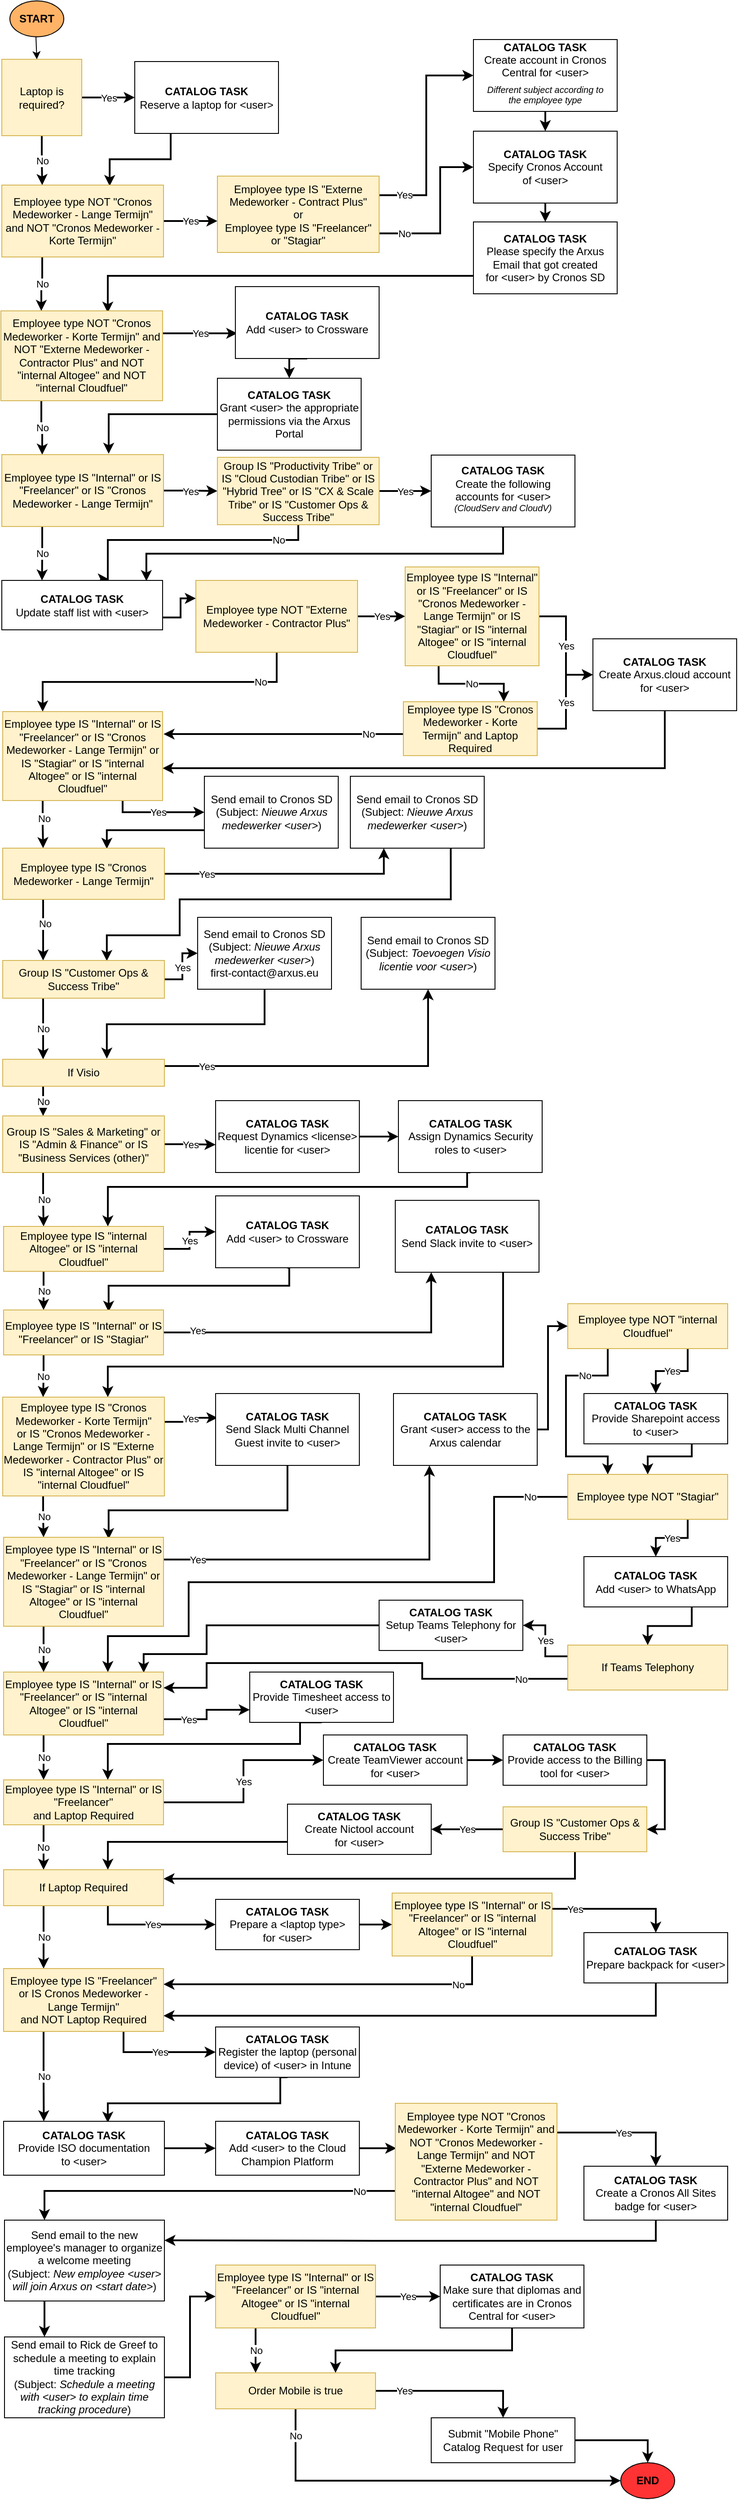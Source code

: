 <mxfile version="16.6.5" type="github">
  <diagram id="fsAFGS4oz3nlPsBt68Uk" name="Page-1">
    <mxGraphModel dx="1422" dy="754" grid="1" gridSize="10" guides="1" tooltips="1" connect="1" arrows="1" fold="1" page="1" pageScale="1" pageWidth="827" pageHeight="1169" math="0" shadow="0">
      <root>
        <mxCell id="0" />
        <mxCell id="1" parent="0" />
        <mxCell id="GRFbI8-_6WbSpLQHYe25-1" value="START" style="ellipse;whiteSpace=wrap;html=1;fontStyle=1;fillColor=#FFB366;" parent="1" vertex="1">
          <mxGeometry x="11" y="10" width="60" height="40" as="geometry" />
        </mxCell>
        <mxCell id="GRFbI8-_6WbSpLQHYe25-2" value="" style="endArrow=classic;html=1;rounded=0;" parent="1" edge="1">
          <mxGeometry width="50" height="50" relative="1" as="geometry">
            <mxPoint x="40" y="50" as="sourcePoint" />
            <mxPoint x="41" y="75" as="targetPoint" />
          </mxGeometry>
        </mxCell>
        <mxCell id="GRFbI8-_6WbSpLQHYe25-121" style="edgeStyle=orthogonalEdgeStyle;rounded=0;orthogonalLoop=1;jettySize=auto;html=1;exitX=0.25;exitY=1;exitDx=0;exitDy=0;entryX=0.667;entryY=0.013;entryDx=0;entryDy=0;entryPerimeter=0;strokeWidth=2;" parent="1" source="GRFbI8-_6WbSpLQHYe25-16" target="GRFbI8-_6WbSpLQHYe25-26" edge="1">
          <mxGeometry relative="1" as="geometry" />
        </mxCell>
        <mxCell id="GRFbI8-_6WbSpLQHYe25-16" value="&lt;b&gt;CATALOG TASK&lt;br&gt;&lt;/b&gt;&lt;span&gt;Reserve a laptop for &amp;lt;user&amp;gt;&lt;/span&gt;" style="rounded=0;whiteSpace=wrap;html=1;" parent="1" vertex="1">
          <mxGeometry x="150" y="77.5" width="160" height="80" as="geometry" />
        </mxCell>
        <mxCell id="GRFbI8-_6WbSpLQHYe25-118" value="No" style="edgeStyle=orthogonalEdgeStyle;rounded=0;orthogonalLoop=1;jettySize=auto;html=1;exitX=0.5;exitY=1;exitDx=0;exitDy=0;entryX=0.25;entryY=0;entryDx=0;entryDy=0;strokeWidth=2;" parent="1" source="GRFbI8-_6WbSpLQHYe25-25" target="GRFbI8-_6WbSpLQHYe25-26" edge="1">
          <mxGeometry relative="1" as="geometry" />
        </mxCell>
        <mxCell id="GRFbI8-_6WbSpLQHYe25-119" value="Yes" style="edgeStyle=orthogonalEdgeStyle;rounded=0;orthogonalLoop=1;jettySize=auto;html=1;exitX=1;exitY=0.5;exitDx=0;exitDy=0;strokeWidth=2;" parent="1" source="GRFbI8-_6WbSpLQHYe25-25" target="GRFbI8-_6WbSpLQHYe25-16" edge="1">
          <mxGeometry relative="1" as="geometry" />
        </mxCell>
        <mxCell id="GRFbI8-_6WbSpLQHYe25-25" value="&lt;span&gt;Laptop is required?&lt;/span&gt;" style="rounded=0;whiteSpace=wrap;html=1;fillColor=#fff2cc;strokeColor=#d6b656;" parent="1" vertex="1">
          <mxGeometry x="2" y="75" width="89" height="85" as="geometry" />
        </mxCell>
        <mxCell id="GRFbI8-_6WbSpLQHYe25-113" value="Yes" style="edgeStyle=orthogonalEdgeStyle;rounded=0;orthogonalLoop=1;jettySize=auto;html=1;exitX=1;exitY=0.5;exitDx=0;exitDy=0;entryX=0;entryY=0;entryDx=0;entryDy=0;strokeWidth=2;" parent="1" source="GRFbI8-_6WbSpLQHYe25-26" edge="1">
          <mxGeometry relative="1" as="geometry">
            <Array as="points">
              <mxPoint x="230" y="255" />
              <mxPoint x="230" y="255" />
            </Array>
            <mxPoint x="242" y="255" as="targetPoint" />
          </mxGeometry>
        </mxCell>
        <mxCell id="GRFbI8-_6WbSpLQHYe25-115" value="No" style="edgeStyle=orthogonalEdgeStyle;rounded=0;orthogonalLoop=1;jettySize=auto;html=1;exitX=0.25;exitY=1;exitDx=0;exitDy=0;entryX=0.25;entryY=0;entryDx=0;entryDy=0;strokeWidth=2;" parent="1" source="GRFbI8-_6WbSpLQHYe25-26" target="GRFbI8-_6WbSpLQHYe25-49" edge="1">
          <mxGeometry relative="1" as="geometry" />
        </mxCell>
        <mxCell id="GRFbI8-_6WbSpLQHYe25-26" value="&lt;span&gt;Employee type NOT &quot;Cronos Medeworker - Lange Termijn&quot; and NOT &quot;Cronos Medeworker - Korte Termijn&quot;&lt;/span&gt;" style="rounded=0;whiteSpace=wrap;html=1;fillColor=#fff2cc;strokeColor=#d6b656;" parent="1" vertex="1">
          <mxGeometry x="2" y="215" width="180" height="80" as="geometry" />
        </mxCell>
        <mxCell id="t3DnAIWewciy8LTK_AGN-57" value="Yes" style="edgeStyle=orthogonalEdgeStyle;rounded=0;orthogonalLoop=1;jettySize=auto;html=1;exitX=1;exitY=0.25;exitDx=0;exitDy=0;entryX=0;entryY=0.5;entryDx=0;entryDy=0;strokeWidth=2;" parent="1" source="GRFbI8-_6WbSpLQHYe25-28" target="GRFbI8-_6WbSpLQHYe25-32" edge="1">
          <mxGeometry x="-0.765" relative="1" as="geometry">
            <mxPoint as="offset" />
          </mxGeometry>
        </mxCell>
        <mxCell id="t3DnAIWewciy8LTK_AGN-58" value="No" style="edgeStyle=orthogonalEdgeStyle;rounded=0;orthogonalLoop=1;jettySize=auto;html=1;exitX=1;exitY=0.75;exitDx=0;exitDy=0;entryX=0;entryY=0.5;entryDx=0;entryDy=0;strokeWidth=2;" parent="1" source="GRFbI8-_6WbSpLQHYe25-28" target="GRFbI8-_6WbSpLQHYe25-41" edge="1">
          <mxGeometry x="-0.687" relative="1" as="geometry">
            <Array as="points">
              <mxPoint x="490" y="269" />
              <mxPoint x="490" y="195" />
            </Array>
            <mxPoint as="offset" />
          </mxGeometry>
        </mxCell>
        <mxCell id="GRFbI8-_6WbSpLQHYe25-28" value="&lt;span&gt;Employee type IS &quot;Externe Medeworker - Contract Plus&quot;&lt;br&gt;or&lt;br&gt;&lt;/span&gt;Employee type IS &quot;Freelancer&quot;&lt;br&gt;or &quot;Stagiar&quot;&lt;span&gt;&lt;br&gt;&lt;/span&gt;" style="rounded=0;whiteSpace=wrap;html=1;fillColor=#fff2cc;strokeColor=#d6b656;" parent="1" vertex="1">
          <mxGeometry x="242" y="205" width="180" height="85" as="geometry" />
        </mxCell>
        <mxCell id="GRFbI8-_6WbSpLQHYe25-105" style="edgeStyle=orthogonalEdgeStyle;rounded=0;orthogonalLoop=1;jettySize=auto;html=1;exitX=0.5;exitY=1;exitDx=0;exitDy=0;entryX=0.5;entryY=0;entryDx=0;entryDy=0;strokeWidth=2;" parent="1" source="GRFbI8-_6WbSpLQHYe25-32" target="GRFbI8-_6WbSpLQHYe25-41" edge="1">
          <mxGeometry relative="1" as="geometry" />
        </mxCell>
        <mxCell id="GRFbI8-_6WbSpLQHYe25-32" value="&lt;b&gt;CATALOG TASK&lt;br&gt;&lt;/b&gt;Create account in Cronos Central for&amp;nbsp;&amp;lt;user&amp;gt;&lt;br&gt;&lt;div&gt;&lt;i&gt;&lt;sub&gt;Different subject&amp;nbsp;&lt;/sub&gt;&lt;/i&gt;&lt;i&gt;&lt;sub&gt;according to&lt;/sub&gt;&lt;sup&gt; the&amp;nbsp;&lt;/sup&gt;&lt;/i&gt;&lt;i&gt;&lt;sup&gt;employee type&lt;/sup&gt;&lt;/i&gt;&lt;/div&gt;" style="rounded=0;whiteSpace=wrap;html=1;" parent="1" vertex="1">
          <mxGeometry x="527" y="53" width="160" height="80" as="geometry" />
        </mxCell>
        <mxCell id="GRFbI8-_6WbSpLQHYe25-104" style="edgeStyle=orthogonalEdgeStyle;rounded=0;orthogonalLoop=1;jettySize=auto;html=1;exitX=0.5;exitY=1;exitDx=0;exitDy=0;entryX=0.5;entryY=0;entryDx=0;entryDy=0;strokeWidth=2;" parent="1" source="GRFbI8-_6WbSpLQHYe25-41" target="GRFbI8-_6WbSpLQHYe25-48" edge="1">
          <mxGeometry relative="1" as="geometry" />
        </mxCell>
        <mxCell id="GRFbI8-_6WbSpLQHYe25-41" value="&lt;b&gt;CATALOG TASK&lt;br&gt;&lt;/b&gt;&lt;span&gt;Specify Cronos Account of&lt;/span&gt;&amp;nbsp;&amp;lt;user&amp;gt;" style="rounded=0;whiteSpace=wrap;html=1;" parent="1" vertex="1">
          <mxGeometry x="527" y="155" width="160" height="80" as="geometry" />
        </mxCell>
        <mxCell id="GRFbI8-_6WbSpLQHYe25-114" style="edgeStyle=orthogonalEdgeStyle;rounded=0;orthogonalLoop=1;jettySize=auto;html=1;exitX=0;exitY=0.75;exitDx=0;exitDy=0;strokeWidth=2;entryX=0.661;entryY=0.02;entryDx=0;entryDy=0;entryPerimeter=0;" parent="1" source="GRFbI8-_6WbSpLQHYe25-48" target="GRFbI8-_6WbSpLQHYe25-49" edge="1">
          <mxGeometry relative="1" as="geometry">
            <mxPoint x="120" y="350" as="targetPoint" />
          </mxGeometry>
        </mxCell>
        <mxCell id="GRFbI8-_6WbSpLQHYe25-48" value="&lt;b&gt;CATALOG TASK&lt;br&gt;&lt;/b&gt;&lt;span&gt;Please specify the Arxus Email that got created for&lt;/span&gt;&amp;nbsp;&amp;lt;user&amp;gt; by Cronos SD" style="rounded=0;whiteSpace=wrap;html=1;" parent="1" vertex="1">
          <mxGeometry x="527" y="256" width="160" height="80" as="geometry" />
        </mxCell>
        <mxCell id="GRFbI8-_6WbSpLQHYe25-98" value="No" style="edgeStyle=orthogonalEdgeStyle;rounded=0;orthogonalLoop=1;jettySize=auto;html=1;exitX=0.25;exitY=1;exitDx=0;exitDy=0;entryX=0.25;entryY=0;entryDx=0;entryDy=0;strokeWidth=2;" parent="1" source="GRFbI8-_6WbSpLQHYe25-49" target="GRFbI8-_6WbSpLQHYe25-66" edge="1">
          <mxGeometry relative="1" as="geometry" />
        </mxCell>
        <mxCell id="GRFbI8-_6WbSpLQHYe25-102" value="Yes" style="edgeStyle=orthogonalEdgeStyle;rounded=0;orthogonalLoop=1;jettySize=auto;html=1;exitX=1;exitY=0.25;exitDx=0;exitDy=0;entryX=0.013;entryY=0.65;entryDx=0;entryDy=0;entryPerimeter=0;strokeWidth=2;" parent="1" source="GRFbI8-_6WbSpLQHYe25-49" target="GRFbI8-_6WbSpLQHYe25-53" edge="1">
          <mxGeometry relative="1" as="geometry" />
        </mxCell>
        <mxCell id="GRFbI8-_6WbSpLQHYe25-49" value="&lt;span&gt;Employee type NOT &quot;Cronos Medeworker - Korte Termijn&quot; and NOT &quot;Externe Medeworker - Contractor Plus&quot;&amp;nbsp;&lt;/span&gt;and NOT &quot;internal Altogee&quot; and NOT &quot;internal Cloudfuel&quot;" style="rounded=0;whiteSpace=wrap;html=1;fillColor=#fff2cc;strokeColor=#d6b656;" parent="1" vertex="1">
          <mxGeometry x="1" y="355" width="180" height="100" as="geometry" />
        </mxCell>
        <mxCell id="GRFbI8-_6WbSpLQHYe25-101" style="edgeStyle=orthogonalEdgeStyle;rounded=0;orthogonalLoop=1;jettySize=auto;html=1;exitX=0.5;exitY=1;exitDx=0;exitDy=0;entryX=0.5;entryY=0;entryDx=0;entryDy=0;strokeWidth=2;" parent="1" source="GRFbI8-_6WbSpLQHYe25-53" target="GRFbI8-_6WbSpLQHYe25-54" edge="1">
          <mxGeometry relative="1" as="geometry" />
        </mxCell>
        <mxCell id="GRFbI8-_6WbSpLQHYe25-53" value="&lt;b&gt;CATALOG TASK&lt;br&gt;&lt;/b&gt;&lt;span&gt;Add&lt;/span&gt;&amp;nbsp;&amp;lt;user&amp;gt; to Crossware" style="rounded=0;whiteSpace=wrap;html=1;" parent="1" vertex="1">
          <mxGeometry x="262" y="328" width="160" height="80" as="geometry" />
        </mxCell>
        <mxCell id="GRFbI8-_6WbSpLQHYe25-68" style="edgeStyle=orthogonalEdgeStyle;rounded=0;orthogonalLoop=1;jettySize=auto;html=1;exitX=0;exitY=0.5;exitDx=0;exitDy=0;entryX=0.661;entryY=-0.012;entryDx=0;entryDy=0;entryPerimeter=0;strokeWidth=2;" parent="1" source="GRFbI8-_6WbSpLQHYe25-54" target="GRFbI8-_6WbSpLQHYe25-66" edge="1">
          <mxGeometry relative="1" as="geometry" />
        </mxCell>
        <mxCell id="GRFbI8-_6WbSpLQHYe25-54" value="&lt;b&gt;CATALOG TASK&lt;br&gt;&lt;/b&gt;&lt;span&gt;Grant&lt;/span&gt;&amp;nbsp;&amp;lt;user&amp;gt;&amp;nbsp;&lt;span&gt;the appropriate permissions via the Arxus Portal&lt;/span&gt;" style="rounded=0;whiteSpace=wrap;html=1;" parent="1" vertex="1">
          <mxGeometry x="242" y="430" width="160" height="80" as="geometry" />
        </mxCell>
        <mxCell id="GRFbI8-_6WbSpLQHYe25-97" value="No" style="edgeStyle=orthogonalEdgeStyle;rounded=0;orthogonalLoop=1;jettySize=auto;html=1;exitX=0.25;exitY=1;exitDx=0;exitDy=0;entryX=0.25;entryY=0;entryDx=0;entryDy=0;strokeWidth=2;" parent="1" source="GRFbI8-_6WbSpLQHYe25-66" target="GRFbI8-_6WbSpLQHYe25-80" edge="1">
          <mxGeometry relative="1" as="geometry" />
        </mxCell>
        <mxCell id="GRFbI8-_6WbSpLQHYe25-99" value="Yes" style="edgeStyle=orthogonalEdgeStyle;rounded=0;orthogonalLoop=1;jettySize=auto;html=1;exitX=1;exitY=0.5;exitDx=0;exitDy=0;strokeWidth=2;" parent="1" source="GRFbI8-_6WbSpLQHYe25-66" target="GRFbI8-_6WbSpLQHYe25-70" edge="1">
          <mxGeometry relative="1" as="geometry" />
        </mxCell>
        <mxCell id="GRFbI8-_6WbSpLQHYe25-66" value="&lt;span&gt;Employee type IS &quot;Internal&quot; or IS &quot;Freelancer&quot; or IS &quot;&lt;/span&gt;Cronos Medeworker - Lange Termijn&lt;span&gt;&quot;&lt;/span&gt;" style="rounded=0;whiteSpace=wrap;html=1;fillColor=#fff2cc;strokeColor=#d6b656;" parent="1" vertex="1">
          <mxGeometry x="2" y="515" width="180" height="80" as="geometry" />
        </mxCell>
        <mxCell id="GRFbI8-_6WbSpLQHYe25-95" value="No" style="edgeStyle=orthogonalEdgeStyle;rounded=0;orthogonalLoop=1;jettySize=auto;html=1;exitX=0.5;exitY=1;exitDx=0;exitDy=0;entryX=0.665;entryY=-0.025;entryDx=0;entryDy=0;entryPerimeter=0;strokeWidth=2;" parent="1" source="GRFbI8-_6WbSpLQHYe25-70" target="GRFbI8-_6WbSpLQHYe25-80" edge="1">
          <mxGeometry x="-0.714" relative="1" as="geometry">
            <Array as="points">
              <mxPoint x="332" y="610" />
              <mxPoint x="120" y="610" />
            </Array>
            <mxPoint as="offset" />
          </mxGeometry>
        </mxCell>
        <mxCell id="GRFbI8-_6WbSpLQHYe25-100" value="Yes" style="edgeStyle=orthogonalEdgeStyle;rounded=0;orthogonalLoop=1;jettySize=auto;html=1;exitX=1;exitY=0.5;exitDx=0;exitDy=0;entryX=0;entryY=0.5;entryDx=0;entryDy=0;strokeWidth=2;" parent="1" source="GRFbI8-_6WbSpLQHYe25-70" target="GRFbI8-_6WbSpLQHYe25-76" edge="1">
          <mxGeometry relative="1" as="geometry" />
        </mxCell>
        <mxCell id="GRFbI8-_6WbSpLQHYe25-70" value="&lt;span&gt;Group IS &quot;Productivity Tribe&quot; or IS &quot;Cloud Custodian Tribe&quot; or IS &quot;Hybrid Tree&quot; or IS &quot;CX &amp;amp; Scale Tribe&quot; or IS &quot;Customer Ops &amp;amp; Success Tribe&quot;&lt;/span&gt;" style="rounded=0;whiteSpace=wrap;html=1;fillColor=#fff2cc;strokeColor=#d6b656;" parent="1" vertex="1">
          <mxGeometry x="242" y="518" width="180" height="75" as="geometry" />
        </mxCell>
        <mxCell id="GRFbI8-_6WbSpLQHYe25-96" style="edgeStyle=orthogonalEdgeStyle;rounded=0;orthogonalLoop=1;jettySize=auto;html=1;exitX=0.5;exitY=1;exitDx=0;exitDy=0;entryX=0.899;entryY=0.013;entryDx=0;entryDy=0;entryPerimeter=0;strokeWidth=2;" parent="1" source="GRFbI8-_6WbSpLQHYe25-76" target="GRFbI8-_6WbSpLQHYe25-80" edge="1">
          <mxGeometry relative="1" as="geometry" />
        </mxCell>
        <mxCell id="GRFbI8-_6WbSpLQHYe25-76" value="&lt;b&gt;CATALOG TASK&lt;br&gt;&lt;/b&gt;&lt;span&gt;Create the following&lt;br&gt;accounts for&amp;nbsp;&lt;/span&gt;&amp;lt;user&amp;gt;&lt;br&gt;&lt;i&gt;&lt;sup&gt;(&lt;span&gt;CloudServ and CloudV&lt;/span&gt;)&lt;/sup&gt;&lt;/i&gt;" style="rounded=0;whiteSpace=wrap;html=1;" parent="1" vertex="1">
          <mxGeometry x="480" y="515.5" width="160" height="80" as="geometry" />
        </mxCell>
        <mxCell id="t3DnAIWewciy8LTK_AGN-23" style="edgeStyle=orthogonalEdgeStyle;rounded=0;orthogonalLoop=1;jettySize=auto;html=1;exitX=1;exitY=0.75;exitDx=0;exitDy=0;entryX=0;entryY=0.25;entryDx=0;entryDy=0;strokeWidth=2;" parent="1" source="GRFbI8-_6WbSpLQHYe25-80" target="GRFbI8-_6WbSpLQHYe25-81" edge="1">
          <mxGeometry relative="1" as="geometry" />
        </mxCell>
        <mxCell id="GRFbI8-_6WbSpLQHYe25-80" value="&lt;b&gt;CATALOG TASK&lt;br&gt;&lt;/b&gt;Update staff list with &amp;lt;user&amp;gt;" style="rounded=0;whiteSpace=wrap;html=1;" parent="1" vertex="1">
          <mxGeometry x="2" y="655" width="179" height="55" as="geometry" />
        </mxCell>
        <mxCell id="GRFbI8-_6WbSpLQHYe25-94" value="Yes" style="edgeStyle=orthogonalEdgeStyle;rounded=0;orthogonalLoop=1;jettySize=auto;html=1;exitX=1;exitY=0.5;exitDx=0;exitDy=0;entryX=0;entryY=0.5;entryDx=0;entryDy=0;strokeWidth=2;" parent="1" source="GRFbI8-_6WbSpLQHYe25-81" target="GRFbI8-_6WbSpLQHYe25-84" edge="1">
          <mxGeometry relative="1" as="geometry" />
        </mxCell>
        <mxCell id="s9xyFnBMHQ_bjVRWuZO3-5" value="No" style="edgeStyle=orthogonalEdgeStyle;rounded=0;orthogonalLoop=1;jettySize=auto;html=1;exitX=0.5;exitY=1;exitDx=0;exitDy=0;entryX=0.25;entryY=0;entryDx=0;entryDy=0;strokeWidth=2;" parent="1" source="GRFbI8-_6WbSpLQHYe25-81" target="GRFbI8-_6WbSpLQHYe25-124" edge="1">
          <mxGeometry x="-0.688" relative="1" as="geometry">
            <mxPoint as="offset" />
          </mxGeometry>
        </mxCell>
        <mxCell id="GRFbI8-_6WbSpLQHYe25-81" value="&lt;span&gt;Employee type NOT &quot;&lt;/span&gt;Externe Medeworker - Contractor Plus&quot;" style="rounded=0;whiteSpace=wrap;html=1;fillColor=#fff2cc;strokeColor=#d6b656;" parent="1" vertex="1">
          <mxGeometry x="218" y="655" width="180" height="80" as="geometry" />
        </mxCell>
        <mxCell id="GRFbI8-_6WbSpLQHYe25-93" value="Yes" style="edgeStyle=orthogonalEdgeStyle;rounded=0;orthogonalLoop=1;jettySize=auto;html=1;entryX=0;entryY=0.5;entryDx=0;entryDy=0;strokeWidth=2;" parent="1" source="GRFbI8-_6WbSpLQHYe25-84" target="GRFbI8-_6WbSpLQHYe25-85" edge="1">
          <mxGeometry relative="1" as="geometry" />
        </mxCell>
        <mxCell id="t3DnAIWewciy8LTK_AGN-56" value="No" style="edgeStyle=orthogonalEdgeStyle;rounded=0;orthogonalLoop=1;jettySize=auto;html=1;exitX=0.25;exitY=1;exitDx=0;exitDy=0;entryX=0.75;entryY=0;entryDx=0;entryDy=0;strokeWidth=2;" parent="1" source="GRFbI8-_6WbSpLQHYe25-84" target="GRFbI8-_6WbSpLQHYe25-88" edge="1">
          <mxGeometry relative="1" as="geometry" />
        </mxCell>
        <mxCell id="GRFbI8-_6WbSpLQHYe25-84" value="&lt;span&gt;Employee type IS &quot;Internal&quot; or IS &quot;Freelancer&quot; or IS &quot;&lt;/span&gt;Cronos Medeworker - Lange Termijn&lt;span&gt;&quot; or IS &quot;Stagiar&quot; or IS &quot;internal Altogee&quot; or IS &quot;internal Cloudfuel&quot;&lt;/span&gt;" style="rounded=0;whiteSpace=wrap;html=1;fillColor=#fff2cc;strokeColor=#d6b656;" parent="1" vertex="1">
          <mxGeometry x="451" y="640" width="149" height="110" as="geometry" />
        </mxCell>
        <mxCell id="GRFbI8-_6WbSpLQHYe25-131" style="edgeStyle=orthogonalEdgeStyle;rounded=0;orthogonalLoop=1;jettySize=auto;html=1;exitX=0.5;exitY=1;exitDx=0;exitDy=0;entryX=1;entryY=0.636;entryDx=0;entryDy=0;strokeWidth=2;entryPerimeter=0;" parent="1" source="GRFbI8-_6WbSpLQHYe25-85" target="GRFbI8-_6WbSpLQHYe25-124" edge="1">
          <mxGeometry relative="1" as="geometry" />
        </mxCell>
        <mxCell id="GRFbI8-_6WbSpLQHYe25-85" value="&lt;b&gt;CATALOG TASK&lt;br&gt;&lt;/b&gt;&lt;span&gt;Create Arxus.cloud account for&amp;nbsp;&lt;/span&gt;&amp;lt;user&amp;gt;" style="rounded=0;whiteSpace=wrap;html=1;" parent="1" vertex="1">
          <mxGeometry x="660" y="720" width="160" height="80" as="geometry" />
        </mxCell>
        <mxCell id="GRFbI8-_6WbSpLQHYe25-122" value="Yes" style="edgeStyle=orthogonalEdgeStyle;rounded=0;orthogonalLoop=1;jettySize=auto;html=1;exitX=1;exitY=0.5;exitDx=0;exitDy=0;entryX=0;entryY=0.5;entryDx=0;entryDy=0;strokeWidth=2;" parent="1" source="GRFbI8-_6WbSpLQHYe25-88" target="GRFbI8-_6WbSpLQHYe25-85" edge="1">
          <mxGeometry relative="1" as="geometry">
            <Array as="points">
              <mxPoint x="630" y="820" />
              <mxPoint x="630" y="760" />
            </Array>
          </mxGeometry>
        </mxCell>
        <mxCell id="GRFbI8-_6WbSpLQHYe25-128" value="No" style="edgeStyle=orthogonalEdgeStyle;rounded=0;orthogonalLoop=1;jettySize=auto;html=1;exitX=0;exitY=0.75;exitDx=0;exitDy=0;entryX=1.006;entryY=0.344;entryDx=0;entryDy=0;entryPerimeter=0;strokeWidth=2;" parent="1" edge="1">
          <mxGeometry x="-0.695" relative="1" as="geometry">
            <mxPoint x="451" y="826" as="sourcePoint" />
            <mxPoint x="182.068" y="826.056" as="targetPoint" />
            <Array as="points">
              <mxPoint x="250" y="826" />
              <mxPoint x="250" y="826" />
            </Array>
            <mxPoint as="offset" />
          </mxGeometry>
        </mxCell>
        <mxCell id="GRFbI8-_6WbSpLQHYe25-88" value="&lt;span&gt;Employee type IS &quot;&lt;/span&gt;Cronos Medeworker - Korte Termijn&lt;span&gt;&quot; and Laptop Required&lt;/span&gt;" style="rounded=0;whiteSpace=wrap;html=1;fillColor=#fff2cc;strokeColor=#d6b656;" parent="1" vertex="1">
          <mxGeometry x="449" y="790" width="149" height="60" as="geometry" />
        </mxCell>
        <mxCell id="s9xyFnBMHQ_bjVRWuZO3-4" value="Yes" style="edgeStyle=orthogonalEdgeStyle;rounded=0;orthogonalLoop=1;jettySize=auto;html=1;exitX=0.75;exitY=1;exitDx=0;exitDy=0;entryX=0;entryY=0.5;entryDx=0;entryDy=0;strokeWidth=2;" parent="1" source="GRFbI8-_6WbSpLQHYe25-124" target="GRFbI8-_6WbSpLQHYe25-132" edge="1">
          <mxGeometry relative="1" as="geometry">
            <Array as="points">
              <mxPoint x="137" y="913" />
            </Array>
          </mxGeometry>
        </mxCell>
        <mxCell id="s9xyFnBMHQ_bjVRWuZO3-6" value="No" style="edgeStyle=orthogonalEdgeStyle;rounded=0;orthogonalLoop=1;jettySize=auto;html=1;exitX=0.25;exitY=1;exitDx=0;exitDy=0;entryX=0.25;entryY=0;entryDx=0;entryDy=0;strokeWidth=2;" parent="1" source="GRFbI8-_6WbSpLQHYe25-124" target="s9xyFnBMHQ_bjVRWuZO3-2" edge="1">
          <mxGeometry x="-0.252" y="1" relative="1" as="geometry">
            <mxPoint as="offset" />
          </mxGeometry>
        </mxCell>
        <mxCell id="GRFbI8-_6WbSpLQHYe25-124" value="&lt;span&gt;Employee type IS &quot;Internal&quot; or IS &quot;Freelancer&quot; or IS &quot;&lt;/span&gt;Cronos Medeworker - Lange Termijn&lt;span&gt;&quot; or IS &quot;Stagiar&quot; or IS &quot;internal Altogee&quot; or IS &quot;internal Cloudfuel&quot;&lt;/span&gt;" style="rounded=0;whiteSpace=wrap;html=1;fillColor=#fff2cc;strokeColor=#d6b656;" parent="1" vertex="1">
          <mxGeometry x="3" y="801" width="178" height="99" as="geometry" />
        </mxCell>
        <mxCell id="s9xyFnBMHQ_bjVRWuZO3-3" style="edgeStyle=orthogonalEdgeStyle;rounded=0;orthogonalLoop=1;jettySize=auto;html=1;exitX=0;exitY=0.75;exitDx=0;exitDy=0;entryX=0.644;entryY=0.013;entryDx=0;entryDy=0;entryPerimeter=0;strokeWidth=2;" parent="1" source="GRFbI8-_6WbSpLQHYe25-132" target="s9xyFnBMHQ_bjVRWuZO3-2" edge="1">
          <mxGeometry relative="1" as="geometry" />
        </mxCell>
        <mxCell id="GRFbI8-_6WbSpLQHYe25-132" value="Send email to Cronos SD&lt;br&gt;(Subject:&amp;nbsp;&lt;span&gt;&lt;i&gt;Nieuwe Arxus medewerker &amp;lt;user&amp;gt;&lt;/i&gt;&lt;/span&gt;)" style="rounded=0;whiteSpace=wrap;html=1;" parent="1" vertex="1">
          <mxGeometry x="227.5" y="873" width="149" height="80" as="geometry" />
        </mxCell>
        <mxCell id="s9xyFnBMHQ_bjVRWuZO3-11" value="Yes" style="edgeStyle=orthogonalEdgeStyle;rounded=0;orthogonalLoop=1;jettySize=auto;html=1;exitX=1;exitY=0.5;exitDx=0;exitDy=0;entryX=0.25;entryY=1;entryDx=0;entryDy=0;strokeWidth=2;" parent="1" source="s9xyFnBMHQ_bjVRWuZO3-2" target="s9xyFnBMHQ_bjVRWuZO3-8" edge="1">
          <mxGeometry x="-0.655" relative="1" as="geometry">
            <mxPoint as="offset" />
          </mxGeometry>
        </mxCell>
        <mxCell id="s9xyFnBMHQ_bjVRWuZO3-14" value="No" style="edgeStyle=orthogonalEdgeStyle;rounded=0;orthogonalLoop=1;jettySize=auto;html=1;exitX=0.25;exitY=1;exitDx=0;exitDy=0;entryX=0.25;entryY=0;entryDx=0;entryDy=0;strokeWidth=2;" parent="1" source="s9xyFnBMHQ_bjVRWuZO3-2" target="s9xyFnBMHQ_bjVRWuZO3-12" edge="1">
          <mxGeometry x="-0.227" y="2" relative="1" as="geometry">
            <mxPoint as="offset" />
          </mxGeometry>
        </mxCell>
        <mxCell id="s9xyFnBMHQ_bjVRWuZO3-2" value="&lt;span&gt;Employee type IS &quot;Cronos Medeworker - Lange Termijn&quot;&lt;/span&gt;" style="rounded=0;whiteSpace=wrap;html=1;fillColor=#fff2cc;strokeColor=#d6b656;" parent="1" vertex="1">
          <mxGeometry x="3" y="953" width="180" height="57" as="geometry" />
        </mxCell>
        <mxCell id="s9xyFnBMHQ_bjVRWuZO3-15" style="edgeStyle=orthogonalEdgeStyle;rounded=0;orthogonalLoop=1;jettySize=auto;html=1;exitX=0.75;exitY=1;exitDx=0;exitDy=0;entryX=0.644;entryY=0.013;entryDx=0;entryDy=0;entryPerimeter=0;strokeWidth=2;" parent="1" source="s9xyFnBMHQ_bjVRWuZO3-8" target="s9xyFnBMHQ_bjVRWuZO3-12" edge="1">
          <mxGeometry relative="1" as="geometry">
            <Array as="points">
              <mxPoint x="502" y="1010" />
              <mxPoint x="200" y="1010" />
              <mxPoint x="200" y="1050" />
              <mxPoint x="119" y="1050" />
            </Array>
          </mxGeometry>
        </mxCell>
        <mxCell id="s9xyFnBMHQ_bjVRWuZO3-8" value="Send email to Cronos SD&lt;br&gt;(Subject:&amp;nbsp;&lt;span&gt;&lt;i&gt;Nieuwe Arxus medewerker &amp;lt;user&amp;gt;&lt;/i&gt;&lt;/span&gt;)" style="rounded=0;whiteSpace=wrap;html=1;" parent="1" vertex="1">
          <mxGeometry x="390" y="873" width="149" height="80" as="geometry" />
        </mxCell>
        <mxCell id="s9xyFnBMHQ_bjVRWuZO3-17" value="Yes" style="edgeStyle=orthogonalEdgeStyle;rounded=0;orthogonalLoop=1;jettySize=auto;html=1;exitX=1;exitY=0.5;exitDx=0;exitDy=0;entryX=0;entryY=0.5;entryDx=0;entryDy=0;strokeWidth=2;" parent="1" source="s9xyFnBMHQ_bjVRWuZO3-12" target="s9xyFnBMHQ_bjVRWuZO3-16" edge="1">
          <mxGeometry relative="1" as="geometry" />
        </mxCell>
        <mxCell id="s9xyFnBMHQ_bjVRWuZO3-20" value="No" style="edgeStyle=orthogonalEdgeStyle;rounded=0;orthogonalLoop=1;jettySize=auto;html=1;exitX=0.25;exitY=1;exitDx=0;exitDy=0;entryX=0.25;entryY=0;entryDx=0;entryDy=0;strokeWidth=2;" parent="1" source="s9xyFnBMHQ_bjVRWuZO3-12" target="s9xyFnBMHQ_bjVRWuZO3-19" edge="1">
          <mxGeometry relative="1" as="geometry" />
        </mxCell>
        <mxCell id="s9xyFnBMHQ_bjVRWuZO3-12" value="Group IS &quot;Customer Ops &amp;amp; Success Tribe&quot;" style="rounded=0;whiteSpace=wrap;html=1;fillColor=#fff2cc;strokeColor=#d6b656;" parent="1" vertex="1">
          <mxGeometry x="3" y="1078" width="180" height="42" as="geometry" />
        </mxCell>
        <mxCell id="s9xyFnBMHQ_bjVRWuZO3-21" style="edgeStyle=orthogonalEdgeStyle;rounded=0;orthogonalLoop=1;jettySize=auto;html=1;exitX=0.5;exitY=1;exitDx=0;exitDy=0;entryX=0.644;entryY=-0.025;entryDx=0;entryDy=0;entryPerimeter=0;strokeWidth=2;" parent="1" source="s9xyFnBMHQ_bjVRWuZO3-16" target="s9xyFnBMHQ_bjVRWuZO3-19" edge="1">
          <mxGeometry relative="1" as="geometry" />
        </mxCell>
        <mxCell id="s9xyFnBMHQ_bjVRWuZO3-16" value="Send email to Cronos SD&lt;br&gt;(Subject:&amp;nbsp;&lt;span&gt;&lt;i&gt;Nieuwe Arxus medewerker &amp;lt;user&amp;gt;&lt;/i&gt;&lt;/span&gt;)&lt;br&gt;first-contact@arxus.eu" style="rounded=0;whiteSpace=wrap;html=1;" parent="1" vertex="1">
          <mxGeometry x="220" y="1030" width="149" height="80" as="geometry" />
        </mxCell>
        <mxCell id="s9xyFnBMHQ_bjVRWuZO3-18" value="Send email to Cronos SD&lt;br&gt;(Subject:&amp;nbsp;&lt;span&gt;&lt;i&gt;Toevoegen Visio licentie voor&amp;nbsp;&amp;lt;user&amp;gt;&lt;/i&gt;&lt;/span&gt;)" style="rounded=0;whiteSpace=wrap;html=1;" parent="1" vertex="1">
          <mxGeometry x="402" y="1030" width="149" height="80" as="geometry" />
        </mxCell>
        <mxCell id="s9xyFnBMHQ_bjVRWuZO3-27" value="No" style="edgeStyle=orthogonalEdgeStyle;rounded=0;orthogonalLoop=1;jettySize=auto;html=1;exitX=0.25;exitY=1;exitDx=0;exitDy=0;entryX=0.25;entryY=0;entryDx=0;entryDy=0;strokeWidth=2;" parent="1" source="s9xyFnBMHQ_bjVRWuZO3-19" target="s9xyFnBMHQ_bjVRWuZO3-26" edge="1">
          <mxGeometry relative="1" as="geometry" />
        </mxCell>
        <mxCell id="t3DnAIWewciy8LTK_AGN-14" value="Yes" style="edgeStyle=orthogonalEdgeStyle;rounded=0;orthogonalLoop=1;jettySize=auto;html=1;exitX=1;exitY=0.25;exitDx=0;exitDy=0;entryX=0.5;entryY=1;entryDx=0;entryDy=0;strokeWidth=2;" parent="1" source="s9xyFnBMHQ_bjVRWuZO3-19" target="s9xyFnBMHQ_bjVRWuZO3-18" edge="1">
          <mxGeometry x="-0.752" relative="1" as="geometry">
            <mxPoint as="offset" />
          </mxGeometry>
        </mxCell>
        <mxCell id="s9xyFnBMHQ_bjVRWuZO3-19" value="If Visio" style="rounded=0;whiteSpace=wrap;html=1;fillColor=#fff2cc;strokeColor=#d6b656;" parent="1" vertex="1">
          <mxGeometry x="3" y="1188" width="180" height="30" as="geometry" />
        </mxCell>
        <mxCell id="s9xyFnBMHQ_bjVRWuZO3-36" value="No" style="edgeStyle=orthogonalEdgeStyle;rounded=0;orthogonalLoop=1;jettySize=auto;html=1;exitX=0.25;exitY=1;exitDx=0;exitDy=0;entryX=0.25;entryY=0;entryDx=0;entryDy=0;strokeWidth=2;" parent="1" source="s9xyFnBMHQ_bjVRWuZO3-26" target="s9xyFnBMHQ_bjVRWuZO3-33" edge="1">
          <mxGeometry relative="1" as="geometry" />
        </mxCell>
        <mxCell id="6qDiRBghWWKs1oB0LZaE-1" value="Yes" style="edgeStyle=orthogonalEdgeStyle;rounded=0;orthogonalLoop=1;jettySize=auto;html=1;exitX=1;exitY=0.5;exitDx=0;exitDy=0;entryX=0;entryY=0.613;entryDx=0;entryDy=0;entryPerimeter=0;strokeWidth=2;" edge="1" parent="1" source="s9xyFnBMHQ_bjVRWuZO3-26" target="s9xyFnBMHQ_bjVRWuZO3-28">
          <mxGeometry relative="1" as="geometry" />
        </mxCell>
        <mxCell id="s9xyFnBMHQ_bjVRWuZO3-26" value="Group IS &quot;Sales &amp;amp; Marketing&quot; or IS &quot;Admin &amp;amp; Finance&quot; or IS &quot;Business Services (other)&quot;" style="rounded=0;whiteSpace=wrap;html=1;fillColor=#fff2cc;strokeColor=#d6b656;" parent="1" vertex="1">
          <mxGeometry x="3" y="1251" width="180" height="63" as="geometry" />
        </mxCell>
        <mxCell id="s9xyFnBMHQ_bjVRWuZO3-32" style="edgeStyle=orthogonalEdgeStyle;rounded=0;orthogonalLoop=1;jettySize=auto;html=1;exitX=1;exitY=0.5;exitDx=0;exitDy=0;entryX=0;entryY=0.5;entryDx=0;entryDy=0;strokeWidth=2;" parent="1" source="s9xyFnBMHQ_bjVRWuZO3-28" target="s9xyFnBMHQ_bjVRWuZO3-31" edge="1">
          <mxGeometry relative="1" as="geometry" />
        </mxCell>
        <mxCell id="s9xyFnBMHQ_bjVRWuZO3-28" value="&lt;b&gt;CATALOG TASK&lt;br&gt;&lt;/b&gt;&lt;span&gt;Request Dynamics &amp;lt;license&amp;gt; licentie for&amp;nbsp;&lt;/span&gt;&amp;lt;user&amp;gt;" style="rounded=0;whiteSpace=wrap;html=1;" parent="1" vertex="1">
          <mxGeometry x="240" y="1234" width="160" height="80" as="geometry" />
        </mxCell>
        <mxCell id="s9xyFnBMHQ_bjVRWuZO3-46" style="edgeStyle=orthogonalEdgeStyle;rounded=0;orthogonalLoop=1;jettySize=auto;html=1;exitX=0.5;exitY=1;exitDx=0;exitDy=0;entryX=0.652;entryY=0;entryDx=0;entryDy=0;entryPerimeter=0;strokeWidth=2;" parent="1" source="s9xyFnBMHQ_bjVRWuZO3-31" target="s9xyFnBMHQ_bjVRWuZO3-33" edge="1">
          <mxGeometry relative="1" as="geometry">
            <Array as="points">
              <mxPoint x="520" y="1330" />
              <mxPoint x="120" y="1330" />
            </Array>
          </mxGeometry>
        </mxCell>
        <mxCell id="s9xyFnBMHQ_bjVRWuZO3-31" value="&lt;b&gt;CATALOG TASK&lt;br&gt;&lt;/b&gt;&lt;span&gt;Assign Dynamics Security roles to&amp;nbsp;&lt;/span&gt;&amp;lt;user&amp;gt;" style="rounded=0;whiteSpace=wrap;html=1;" parent="1" vertex="1">
          <mxGeometry x="443.5" y="1234" width="160" height="80" as="geometry" />
        </mxCell>
        <mxCell id="s9xyFnBMHQ_bjVRWuZO3-40" value="Yes" style="edgeStyle=orthogonalEdgeStyle;rounded=0;orthogonalLoop=1;jettySize=auto;html=1;strokeWidth=2;" parent="1" source="s9xyFnBMHQ_bjVRWuZO3-33" target="s9xyFnBMHQ_bjVRWuZO3-37" edge="1">
          <mxGeometry relative="1" as="geometry" />
        </mxCell>
        <mxCell id="s9xyFnBMHQ_bjVRWuZO3-42" value="No" style="edgeStyle=orthogonalEdgeStyle;rounded=0;orthogonalLoop=1;jettySize=auto;html=1;exitX=0.25;exitY=1;exitDx=0;exitDy=0;entryX=0.25;entryY=0;entryDx=0;entryDy=0;strokeWidth=2;" parent="1" source="s9xyFnBMHQ_bjVRWuZO3-33" target="s9xyFnBMHQ_bjVRWuZO3-41" edge="1">
          <mxGeometry relative="1" as="geometry" />
        </mxCell>
        <mxCell id="s9xyFnBMHQ_bjVRWuZO3-33" value="&lt;span&gt;Employee type IS &lt;/span&gt;&lt;span&gt;&quot;internal Altogee&quot; or IS &quot;internal Cloudfuel&quot;&lt;/span&gt;" style="rounded=0;whiteSpace=wrap;html=1;fillColor=#fff2cc;strokeColor=#d6b656;" parent="1" vertex="1">
          <mxGeometry x="4" y="1374" width="178" height="50" as="geometry" />
        </mxCell>
        <mxCell id="s9xyFnBMHQ_bjVRWuZO3-47" style="edgeStyle=orthogonalEdgeStyle;rounded=0;orthogonalLoop=1;jettySize=auto;html=1;exitX=0.5;exitY=1;exitDx=0;exitDy=0;entryX=0.657;entryY=0.04;entryDx=0;entryDy=0;entryPerimeter=0;strokeWidth=2;" parent="1" source="s9xyFnBMHQ_bjVRWuZO3-37" target="s9xyFnBMHQ_bjVRWuZO3-41" edge="1">
          <mxGeometry relative="1" as="geometry">
            <Array as="points">
              <mxPoint x="322" y="1440" />
              <mxPoint x="121" y="1440" />
            </Array>
          </mxGeometry>
        </mxCell>
        <mxCell id="s9xyFnBMHQ_bjVRWuZO3-37" value="&lt;b&gt;CATALOG TASK&lt;br&gt;&lt;/b&gt;&lt;span&gt;Add&amp;nbsp;&lt;/span&gt;&amp;lt;user&amp;gt; to Crossware" style="rounded=0;whiteSpace=wrap;html=1;" parent="1" vertex="1">
          <mxGeometry x="240" y="1340" width="160" height="80" as="geometry" />
        </mxCell>
        <mxCell id="s9xyFnBMHQ_bjVRWuZO3-48" value="Yes" style="edgeStyle=orthogonalEdgeStyle;rounded=0;orthogonalLoop=1;jettySize=auto;html=1;exitX=1;exitY=0.5;exitDx=0;exitDy=0;entryX=0.25;entryY=1;entryDx=0;entryDy=0;strokeWidth=2;" parent="1" source="s9xyFnBMHQ_bjVRWuZO3-41" target="s9xyFnBMHQ_bjVRWuZO3-43" edge="1">
          <mxGeometry x="-0.792" y="2" relative="1" as="geometry">
            <mxPoint as="offset" />
          </mxGeometry>
        </mxCell>
        <mxCell id="67VnopGBwdh8NgFNt6EZ-2" value="No" style="edgeStyle=orthogonalEdgeStyle;rounded=0;orthogonalLoop=1;jettySize=auto;html=1;exitX=0.25;exitY=1;exitDx=0;exitDy=0;entryX=0.25;entryY=0;entryDx=0;entryDy=0;strokeWidth=2;" parent="1" source="s9xyFnBMHQ_bjVRWuZO3-41" target="67VnopGBwdh8NgFNt6EZ-1" edge="1">
          <mxGeometry relative="1" as="geometry" />
        </mxCell>
        <mxCell id="s9xyFnBMHQ_bjVRWuZO3-41" value="&lt;span&gt;Employee type IS &quot;Internal&quot; or IS &quot;Freelancer&quot; or &lt;/span&gt;&lt;span&gt;IS &quot;Stagiar&quot;&lt;/span&gt;" style="rounded=0;whiteSpace=wrap;html=1;fillColor=#fff2cc;strokeColor=#d6b656;" parent="1" vertex="1">
          <mxGeometry x="4" y="1467" width="178" height="50" as="geometry" />
        </mxCell>
        <mxCell id="67VnopGBwdh8NgFNt6EZ-4" style="edgeStyle=orthogonalEdgeStyle;rounded=0;orthogonalLoop=1;jettySize=auto;html=1;exitX=0.75;exitY=1;exitDx=0;exitDy=0;entryX=0.65;entryY=0;entryDx=0;entryDy=0;entryPerimeter=0;strokeWidth=2;" parent="1" source="s9xyFnBMHQ_bjVRWuZO3-43" target="67VnopGBwdh8NgFNt6EZ-1" edge="1">
          <mxGeometry relative="1" as="geometry">
            <Array as="points">
              <mxPoint x="560" y="1530" />
              <mxPoint x="120" y="1530" />
            </Array>
          </mxGeometry>
        </mxCell>
        <mxCell id="s9xyFnBMHQ_bjVRWuZO3-43" value="&lt;b&gt;CATALOG TASK&lt;br&gt;&lt;/b&gt;&lt;span&gt;Send Slack invite to&amp;nbsp;&lt;/span&gt;&amp;lt;user&amp;gt;" style="rounded=0;whiteSpace=wrap;html=1;" parent="1" vertex="1">
          <mxGeometry x="440" y="1345" width="160" height="80" as="geometry" />
        </mxCell>
        <mxCell id="67VnopGBwdh8NgFNt6EZ-6" value="Yes" style="edgeStyle=orthogonalEdgeStyle;rounded=0;orthogonalLoop=1;jettySize=auto;html=1;exitX=1;exitY=0.25;exitDx=0;exitDy=0;entryX=0.013;entryY=0.338;entryDx=0;entryDy=0;entryPerimeter=0;strokeWidth=2;" parent="1" source="67VnopGBwdh8NgFNt6EZ-1" target="67VnopGBwdh8NgFNt6EZ-5" edge="1">
          <mxGeometry relative="1" as="geometry" />
        </mxCell>
        <mxCell id="67VnopGBwdh8NgFNt6EZ-8" value="No" style="edgeStyle=orthogonalEdgeStyle;rounded=0;orthogonalLoop=1;jettySize=auto;html=1;exitX=0.25;exitY=1;exitDx=0;exitDy=0;entryX=0.25;entryY=0;entryDx=0;entryDy=0;strokeWidth=2;" parent="1" source="67VnopGBwdh8NgFNt6EZ-1" target="67VnopGBwdh8NgFNt6EZ-7" edge="1">
          <mxGeometry relative="1" as="geometry" />
        </mxCell>
        <mxCell id="67VnopGBwdh8NgFNt6EZ-1" value="&lt;span&gt;Employee type IS &quot;Cronos Medeworker - Korte Termijn&quot; or&amp;nbsp;&lt;/span&gt;IS &quot;Cronos Medeworker - Lange Termijn&quot;&amp;nbsp;&lt;span&gt;or IS &quot;Externe Medeworker - Contractor Plus&quot;&amp;nbsp;&lt;/span&gt;or IS &quot;internal Altogee&quot; or IS &quot;internal Cloudfuel&quot;" style="rounded=0;whiteSpace=wrap;html=1;fillColor=#fff2cc;strokeColor=#d6b656;" parent="1" vertex="1">
          <mxGeometry x="3" y="1564" width="180" height="110" as="geometry" />
        </mxCell>
        <mxCell id="67VnopGBwdh8NgFNt6EZ-9" style="edgeStyle=orthogonalEdgeStyle;rounded=0;orthogonalLoop=1;jettySize=auto;html=1;exitX=0.5;exitY=1;exitDx=0;exitDy=0;entryX=0.657;entryY=0.02;entryDx=0;entryDy=0;entryPerimeter=0;strokeWidth=2;" parent="1" source="67VnopGBwdh8NgFNt6EZ-5" target="67VnopGBwdh8NgFNt6EZ-7" edge="1">
          <mxGeometry relative="1" as="geometry">
            <Array as="points">
              <mxPoint x="320" y="1690" />
              <mxPoint x="121" y="1690" />
            </Array>
          </mxGeometry>
        </mxCell>
        <mxCell id="67VnopGBwdh8NgFNt6EZ-5" value="&lt;b&gt;CATALOG TASK&lt;br&gt;&lt;/b&gt;&lt;span&gt;Send Slack Multi Channel Guest invite to&amp;nbsp;&lt;/span&gt;&amp;lt;user&amp;gt;" style="rounded=0;whiteSpace=wrap;html=1;" parent="1" vertex="1">
          <mxGeometry x="240" y="1560" width="160" height="80" as="geometry" />
        </mxCell>
        <mxCell id="67VnopGBwdh8NgFNt6EZ-12" value="Yes" style="edgeStyle=orthogonalEdgeStyle;rounded=0;orthogonalLoop=1;jettySize=auto;html=1;exitX=1;exitY=0.25;exitDx=0;exitDy=0;entryX=0.25;entryY=1;entryDx=0;entryDy=0;strokeWidth=2;" parent="1" source="67VnopGBwdh8NgFNt6EZ-7" target="67VnopGBwdh8NgFNt6EZ-10" edge="1">
          <mxGeometry x="-0.81" relative="1" as="geometry">
            <mxPoint as="offset" />
          </mxGeometry>
        </mxCell>
        <mxCell id="U8kBTjzmoHOU7TE96t3S-14" value="No" style="edgeStyle=orthogonalEdgeStyle;rounded=0;orthogonalLoop=1;jettySize=auto;html=1;exitX=0.25;exitY=1;exitDx=0;exitDy=0;entryX=0.25;entryY=0;entryDx=0;entryDy=0;strokeWidth=2;" parent="1" source="67VnopGBwdh8NgFNt6EZ-7" target="U8kBTjzmoHOU7TE96t3S-13" edge="1">
          <mxGeometry relative="1" as="geometry" />
        </mxCell>
        <mxCell id="67VnopGBwdh8NgFNt6EZ-7" value="&lt;span&gt;Employee type IS &quot;Internal&quot; or IS &quot;Freelancer&quot; or IS &quot;&lt;/span&gt;Cronos Medeworker - Lange Termijn&lt;span&gt;&quot; or IS &quot;Stagiar&quot; or IS &quot;internal Altogee&quot; or IS &quot;internal Cloudfuel&quot;&lt;/span&gt;" style="rounded=0;whiteSpace=wrap;html=1;fillColor=#fff2cc;strokeColor=#d6b656;" parent="1" vertex="1">
          <mxGeometry x="4" y="1720" width="178" height="99" as="geometry" />
        </mxCell>
        <mxCell id="67VnopGBwdh8NgFNt6EZ-19" style="edgeStyle=orthogonalEdgeStyle;rounded=0;orthogonalLoop=1;jettySize=auto;html=1;exitX=1;exitY=0.5;exitDx=0;exitDy=0;entryX=0;entryY=0.5;entryDx=0;entryDy=0;strokeWidth=2;" parent="1" source="67VnopGBwdh8NgFNt6EZ-10" target="67VnopGBwdh8NgFNt6EZ-13" edge="1">
          <mxGeometry relative="1" as="geometry">
            <Array as="points">
              <mxPoint x="610" y="1600" />
              <mxPoint x="610" y="1485" />
            </Array>
          </mxGeometry>
        </mxCell>
        <mxCell id="67VnopGBwdh8NgFNt6EZ-10" value="&lt;b&gt;CATALOG TASK&lt;br&gt;&lt;/b&gt;&lt;span&gt;Grant&amp;nbsp;&lt;/span&gt;&amp;lt;user&amp;gt;&amp;nbsp;&lt;span&gt;access to the Arxus calendar&lt;/span&gt;" style="rounded=0;whiteSpace=wrap;html=1;" parent="1" vertex="1">
          <mxGeometry x="438" y="1560" width="160" height="80" as="geometry" />
        </mxCell>
        <mxCell id="U8kBTjzmoHOU7TE96t3S-1" value="Yes" style="edgeStyle=orthogonalEdgeStyle;rounded=0;orthogonalLoop=1;jettySize=auto;html=1;exitX=0.75;exitY=1;exitDx=0;exitDy=0;strokeWidth=2;" parent="1" source="67VnopGBwdh8NgFNt6EZ-13" target="67VnopGBwdh8NgFNt6EZ-15" edge="1">
          <mxGeometry relative="1" as="geometry" />
        </mxCell>
        <mxCell id="U8kBTjzmoHOU7TE96t3S-5" value="No" style="edgeStyle=orthogonalEdgeStyle;rounded=0;orthogonalLoop=1;jettySize=auto;html=1;exitX=0.25;exitY=1;exitDx=0;exitDy=0;entryX=0.25;entryY=0;entryDx=0;entryDy=0;strokeWidth=2;" parent="1" source="67VnopGBwdh8NgFNt6EZ-13" target="U8kBTjzmoHOU7TE96t3S-2" edge="1">
          <mxGeometry x="-0.515" relative="1" as="geometry">
            <Array as="points">
              <mxPoint x="677" y="1540" />
              <mxPoint x="630" y="1540" />
              <mxPoint x="630" y="1630" />
              <mxPoint x="677" y="1630" />
            </Array>
            <mxPoint x="1" as="offset" />
          </mxGeometry>
        </mxCell>
        <mxCell id="67VnopGBwdh8NgFNt6EZ-13" value="&lt;span&gt;Employee type NOT &quot;internal Cloudfuel&quot;&lt;/span&gt;" style="rounded=0;whiteSpace=wrap;html=1;fillColor=#fff2cc;strokeColor=#d6b656;" parent="1" vertex="1">
          <mxGeometry x="632" y="1460" width="178" height="50" as="geometry" />
        </mxCell>
        <mxCell id="U8kBTjzmoHOU7TE96t3S-4" style="edgeStyle=orthogonalEdgeStyle;rounded=0;orthogonalLoop=1;jettySize=auto;html=1;exitX=0.75;exitY=1;exitDx=0;exitDy=0;strokeWidth=2;" parent="1" source="67VnopGBwdh8NgFNt6EZ-15" target="U8kBTjzmoHOU7TE96t3S-2" edge="1">
          <mxGeometry relative="1" as="geometry">
            <Array as="points">
              <mxPoint x="770" y="1630" />
              <mxPoint x="721" y="1630" />
            </Array>
          </mxGeometry>
        </mxCell>
        <mxCell id="67VnopGBwdh8NgFNt6EZ-15" value="&lt;b&gt;CATALOG TASK&lt;br&gt;&lt;/b&gt;&lt;span&gt;Provide Sharepoint access to&amp;nbsp;&lt;/span&gt;&amp;lt;user&amp;gt;" style="rounded=0;whiteSpace=wrap;html=1;" parent="1" vertex="1">
          <mxGeometry x="650" y="1560" width="160" height="56" as="geometry" />
        </mxCell>
        <mxCell id="U8kBTjzmoHOU7TE96t3S-7" value="Yes" style="edgeStyle=orthogonalEdgeStyle;rounded=0;orthogonalLoop=1;jettySize=auto;html=1;exitX=0.75;exitY=1;exitDx=0;exitDy=0;entryX=0.5;entryY=0;entryDx=0;entryDy=0;strokeWidth=2;" parent="1" source="U8kBTjzmoHOU7TE96t3S-2" target="U8kBTjzmoHOU7TE96t3S-6" edge="1">
          <mxGeometry relative="1" as="geometry" />
        </mxCell>
        <mxCell id="U8kBTjzmoHOU7TE96t3S-15" value="No" style="edgeStyle=orthogonalEdgeStyle;rounded=0;orthogonalLoop=1;jettySize=auto;html=1;exitX=0;exitY=0.5;exitDx=0;exitDy=0;entryX=0.652;entryY=0;entryDx=0;entryDy=0;entryPerimeter=0;strokeWidth=2;" parent="1" source="U8kBTjzmoHOU7TE96t3S-2" target="U8kBTjzmoHOU7TE96t3S-13" edge="1">
          <mxGeometry x="-0.881" relative="1" as="geometry">
            <Array as="points">
              <mxPoint x="550" y="1675" />
              <mxPoint x="550" y="1770" />
              <mxPoint x="210" y="1770" />
              <mxPoint x="210" y="1830" />
              <mxPoint x="120" y="1830" />
            </Array>
            <mxPoint as="offset" />
          </mxGeometry>
        </mxCell>
        <mxCell id="U8kBTjzmoHOU7TE96t3S-2" value="&lt;span&gt;Employee type NOT &quot;Stagiar&quot;&lt;/span&gt;" style="rounded=0;whiteSpace=wrap;html=1;fillColor=#fff2cc;strokeColor=#d6b656;" parent="1" vertex="1">
          <mxGeometry x="632" y="1650" width="178" height="50" as="geometry" />
        </mxCell>
        <mxCell id="U8kBTjzmoHOU7TE96t3S-9" style="edgeStyle=orthogonalEdgeStyle;rounded=0;orthogonalLoop=1;jettySize=auto;html=1;exitX=0.75;exitY=1;exitDx=0;exitDy=0;strokeWidth=2;" parent="1" source="U8kBTjzmoHOU7TE96t3S-6" target="U8kBTjzmoHOU7TE96t3S-8" edge="1">
          <mxGeometry relative="1" as="geometry" />
        </mxCell>
        <mxCell id="U8kBTjzmoHOU7TE96t3S-6" value="&lt;b&gt;CATALOG TASK&lt;br&gt;&lt;/b&gt;&lt;span&gt;Add&amp;nbsp;&lt;/span&gt;&amp;lt;user&amp;gt; to WhatsApp" style="rounded=0;whiteSpace=wrap;html=1;" parent="1" vertex="1">
          <mxGeometry x="650" y="1741.5" width="160" height="56" as="geometry" />
        </mxCell>
        <mxCell id="U8kBTjzmoHOU7TE96t3S-12" value="Yes" style="edgeStyle=orthogonalEdgeStyle;rounded=0;orthogonalLoop=1;jettySize=auto;html=1;exitX=0;exitY=0.25;exitDx=0;exitDy=0;strokeWidth=2;" parent="1" source="U8kBTjzmoHOU7TE96t3S-8" target="U8kBTjzmoHOU7TE96t3S-10" edge="1">
          <mxGeometry relative="1" as="geometry" />
        </mxCell>
        <mxCell id="6qDiRBghWWKs1oB0LZaE-4" value="No" style="edgeStyle=orthogonalEdgeStyle;rounded=0;orthogonalLoop=1;jettySize=auto;html=1;exitX=0;exitY=0.75;exitDx=0;exitDy=0;entryX=1;entryY=0.25;entryDx=0;entryDy=0;strokeWidth=2;" edge="1" parent="1" source="U8kBTjzmoHOU7TE96t3S-8" target="U8kBTjzmoHOU7TE96t3S-13">
          <mxGeometry x="-0.79" relative="1" as="geometry">
            <Array as="points">
              <mxPoint x="470" y="1878" />
              <mxPoint x="470" y="1860" />
              <mxPoint x="230" y="1860" />
              <mxPoint x="230" y="1888" />
            </Array>
            <mxPoint as="offset" />
          </mxGeometry>
        </mxCell>
        <mxCell id="U8kBTjzmoHOU7TE96t3S-8" value="&lt;span&gt;If Teams Telephony&lt;/span&gt;" style="rounded=0;whiteSpace=wrap;html=1;fillColor=#fff2cc;strokeColor=#d6b656;" parent="1" vertex="1">
          <mxGeometry x="632" y="1840" width="178" height="50" as="geometry" />
        </mxCell>
        <mxCell id="U8kBTjzmoHOU7TE96t3S-18" style="edgeStyle=orthogonalEdgeStyle;rounded=0;orthogonalLoop=1;jettySize=auto;html=1;exitX=0;exitY=0.5;exitDx=0;exitDy=0;entryX=0.876;entryY=0.01;entryDx=0;entryDy=0;entryPerimeter=0;strokeWidth=2;" parent="1" source="U8kBTjzmoHOU7TE96t3S-10" target="U8kBTjzmoHOU7TE96t3S-13" edge="1">
          <mxGeometry relative="1" as="geometry">
            <Array as="points">
              <mxPoint x="230" y="1818" />
              <mxPoint x="230" y="1850" />
              <mxPoint x="160" y="1850" />
            </Array>
          </mxGeometry>
        </mxCell>
        <mxCell id="U8kBTjzmoHOU7TE96t3S-10" value="&lt;b&gt;CATALOG TASK&lt;br&gt;&lt;/b&gt;Setup Teams Telephony for &amp;lt;user&amp;gt;" style="rounded=0;whiteSpace=wrap;html=1;" parent="1" vertex="1">
          <mxGeometry x="422" y="1790" width="160" height="56" as="geometry" />
        </mxCell>
        <mxCell id="U8kBTjzmoHOU7TE96t3S-22" value="No" style="edgeStyle=orthogonalEdgeStyle;rounded=0;orthogonalLoop=1;jettySize=auto;html=1;exitX=0.25;exitY=1;exitDx=0;exitDy=0;entryX=0.25;entryY=0;entryDx=0;entryDy=0;strokeWidth=2;" parent="1" source="U8kBTjzmoHOU7TE96t3S-13" target="U8kBTjzmoHOU7TE96t3S-21" edge="1">
          <mxGeometry relative="1" as="geometry" />
        </mxCell>
        <mxCell id="6qDiRBghWWKs1oB0LZaE-3" value="Yes" style="edgeStyle=orthogonalEdgeStyle;rounded=0;orthogonalLoop=1;jettySize=auto;html=1;exitX=1;exitY=0.75;exitDx=0;exitDy=0;entryX=0;entryY=0.75;entryDx=0;entryDy=0;strokeWidth=2;" edge="1" parent="1" source="U8kBTjzmoHOU7TE96t3S-13" target="U8kBTjzmoHOU7TE96t3S-19">
          <mxGeometry x="-0.474" relative="1" as="geometry">
            <mxPoint as="offset" />
          </mxGeometry>
        </mxCell>
        <mxCell id="U8kBTjzmoHOU7TE96t3S-13" value="&lt;span&gt;Employee type IS &quot;Internal&quot; or IS &quot;Freelancer&quot; &lt;/span&gt;&lt;span&gt;or IS &quot;internal Altogee&quot; or IS &quot;internal Cloudfuel&quot;&lt;/span&gt;" style="rounded=0;whiteSpace=wrap;html=1;fillColor=#fff2cc;strokeColor=#d6b656;" parent="1" vertex="1">
          <mxGeometry x="4" y="1870" width="178" height="70" as="geometry" />
        </mxCell>
        <mxCell id="U8kBTjzmoHOU7TE96t3S-23" style="edgeStyle=orthogonalEdgeStyle;rounded=0;orthogonalLoop=1;jettySize=auto;html=1;exitX=0.5;exitY=1;exitDx=0;exitDy=0;strokeWidth=2;" parent="1" source="U8kBTjzmoHOU7TE96t3S-19" edge="1">
          <mxGeometry relative="1" as="geometry">
            <mxPoint x="120" y="1990" as="targetPoint" />
            <Array as="points">
              <mxPoint x="334" y="1950" />
              <mxPoint x="120" y="1950" />
            </Array>
          </mxGeometry>
        </mxCell>
        <mxCell id="U8kBTjzmoHOU7TE96t3S-19" value="&lt;b&gt;CATALOG TASK&lt;br&gt;&lt;/b&gt;Provide Timesheet access to &amp;lt;user&amp;gt;" style="rounded=0;whiteSpace=wrap;html=1;" parent="1" vertex="1">
          <mxGeometry x="278" y="1870" width="160" height="56" as="geometry" />
        </mxCell>
        <mxCell id="U8kBTjzmoHOU7TE96t3S-25" value="Yes" style="edgeStyle=orthogonalEdgeStyle;rounded=0;orthogonalLoop=1;jettySize=auto;html=1;exitX=1;exitY=0.5;exitDx=0;exitDy=0;entryX=0;entryY=0.5;entryDx=0;entryDy=0;strokeWidth=2;" parent="1" source="U8kBTjzmoHOU7TE96t3S-21" target="U8kBTjzmoHOU7TE96t3S-24" edge="1">
          <mxGeometry relative="1" as="geometry" />
        </mxCell>
        <mxCell id="U8kBTjzmoHOU7TE96t3S-35" value="No" style="edgeStyle=orthogonalEdgeStyle;rounded=0;orthogonalLoop=1;jettySize=auto;html=1;exitX=0.25;exitY=1;exitDx=0;exitDy=0;entryX=0.25;entryY=0;entryDx=0;entryDy=0;strokeWidth=2;" parent="1" source="U8kBTjzmoHOU7TE96t3S-21" target="U8kBTjzmoHOU7TE96t3S-34" edge="1">
          <mxGeometry relative="1" as="geometry" />
        </mxCell>
        <mxCell id="U8kBTjzmoHOU7TE96t3S-21" value="&lt;span&gt;Employee type IS &quot;Internal&quot; or IS &quot;Freelancer&quot;&lt;br&gt;and Laptop Required&lt;br&gt;&lt;/span&gt;" style="rounded=0;whiteSpace=wrap;html=1;fillColor=#fff2cc;strokeColor=#d6b656;" parent="1" vertex="1">
          <mxGeometry x="4" y="1990" width="178" height="50" as="geometry" />
        </mxCell>
        <mxCell id="U8kBTjzmoHOU7TE96t3S-28" style="edgeStyle=orthogonalEdgeStyle;rounded=0;orthogonalLoop=1;jettySize=auto;html=1;exitX=1;exitY=0.5;exitDx=0;exitDy=0;strokeWidth=2;" parent="1" source="U8kBTjzmoHOU7TE96t3S-24" target="U8kBTjzmoHOU7TE96t3S-26" edge="1">
          <mxGeometry relative="1" as="geometry" />
        </mxCell>
        <mxCell id="U8kBTjzmoHOU7TE96t3S-24" value="&lt;b&gt;CATALOG TASK&lt;br&gt;&lt;/b&gt;Create TeamViewer account for &amp;lt;user&amp;gt;" style="rounded=0;whiteSpace=wrap;html=1;" parent="1" vertex="1">
          <mxGeometry x="360" y="1940" width="160" height="56" as="geometry" />
        </mxCell>
        <mxCell id="U8kBTjzmoHOU7TE96t3S-30" style="edgeStyle=orthogonalEdgeStyle;rounded=0;orthogonalLoop=1;jettySize=auto;html=1;exitX=1;exitY=0.5;exitDx=0;exitDy=0;entryX=1;entryY=0.5;entryDx=0;entryDy=0;strokeWidth=2;" parent="1" source="U8kBTjzmoHOU7TE96t3S-26" target="U8kBTjzmoHOU7TE96t3S-29" edge="1">
          <mxGeometry relative="1" as="geometry" />
        </mxCell>
        <mxCell id="U8kBTjzmoHOU7TE96t3S-26" value="&lt;b&gt;CATALOG TASK&lt;br&gt;&lt;/b&gt;&lt;span&gt;Provide access to the Billing tool for&lt;/span&gt;&amp;nbsp;&amp;lt;user&amp;gt;" style="rounded=0;whiteSpace=wrap;html=1;" parent="1" vertex="1">
          <mxGeometry x="560" y="1940" width="160" height="56" as="geometry" />
        </mxCell>
        <mxCell id="U8kBTjzmoHOU7TE96t3S-33" value="Yes" style="edgeStyle=orthogonalEdgeStyle;rounded=0;orthogonalLoop=1;jettySize=auto;html=1;exitX=0;exitY=0.5;exitDx=0;exitDy=0;strokeWidth=2;" parent="1" source="U8kBTjzmoHOU7TE96t3S-29" target="U8kBTjzmoHOU7TE96t3S-31" edge="1">
          <mxGeometry relative="1" as="geometry" />
        </mxCell>
        <mxCell id="U8kBTjzmoHOU7TE96t3S-47" style="edgeStyle=orthogonalEdgeStyle;rounded=0;orthogonalLoop=1;jettySize=auto;html=1;exitX=0.5;exitY=1;exitDx=0;exitDy=0;entryX=1;entryY=0.25;entryDx=0;entryDy=0;strokeWidth=2;" parent="1" source="U8kBTjzmoHOU7TE96t3S-29" target="U8kBTjzmoHOU7TE96t3S-34" edge="1">
          <mxGeometry relative="1" as="geometry" />
        </mxCell>
        <mxCell id="U8kBTjzmoHOU7TE96t3S-29" value="&lt;span&gt;Group IS &quot;Customer Ops &amp;amp; Success Tribe&quot;&lt;/span&gt;" style="rounded=0;whiteSpace=wrap;html=1;fillColor=#fff2cc;strokeColor=#d6b656;" parent="1" vertex="1">
          <mxGeometry x="560" y="2020" width="160" height="50" as="geometry" />
        </mxCell>
        <mxCell id="U8kBTjzmoHOU7TE96t3S-37" style="edgeStyle=orthogonalEdgeStyle;rounded=0;orthogonalLoop=1;jettySize=auto;html=1;exitX=0;exitY=0.75;exitDx=0;exitDy=0;entryX=0.652;entryY=0;entryDx=0;entryDy=0;entryPerimeter=0;strokeWidth=2;" parent="1" source="U8kBTjzmoHOU7TE96t3S-31" target="U8kBTjzmoHOU7TE96t3S-34" edge="1">
          <mxGeometry relative="1" as="geometry" />
        </mxCell>
        <mxCell id="U8kBTjzmoHOU7TE96t3S-31" value="&lt;b&gt;CATALOG TASK&lt;br&gt;&lt;/b&gt;&lt;span&gt;Create Nictool account for&lt;/span&gt;&amp;nbsp;&amp;lt;user&amp;gt;" style="rounded=0;whiteSpace=wrap;html=1;" parent="1" vertex="1">
          <mxGeometry x="320" y="2017" width="160" height="56" as="geometry" />
        </mxCell>
        <mxCell id="U8kBTjzmoHOU7TE96t3S-41" value="Yes" style="edgeStyle=orthogonalEdgeStyle;rounded=0;orthogonalLoop=1;jettySize=auto;html=1;exitX=0.652;exitY=1;exitDx=0;exitDy=0;entryX=0;entryY=0.5;entryDx=0;entryDy=0;strokeWidth=2;exitPerimeter=0;" parent="1" source="U8kBTjzmoHOU7TE96t3S-34" target="U8kBTjzmoHOU7TE96t3S-39" edge="1">
          <mxGeometry relative="1" as="geometry" />
        </mxCell>
        <mxCell id="t3DnAIWewciy8LTK_AGN-7" value="No" style="edgeStyle=orthogonalEdgeStyle;rounded=0;orthogonalLoop=1;jettySize=auto;html=1;exitX=0.25;exitY=1;exitDx=0;exitDy=0;entryX=0.25;entryY=0;entryDx=0;entryDy=0;strokeWidth=2;" parent="1" source="U8kBTjzmoHOU7TE96t3S-34" target="t3DnAIWewciy8LTK_AGN-5" edge="1">
          <mxGeometry relative="1" as="geometry" />
        </mxCell>
        <mxCell id="U8kBTjzmoHOU7TE96t3S-34" value="&lt;span&gt;If Laptop Required&lt;br&gt;&lt;/span&gt;" style="rounded=0;whiteSpace=wrap;html=1;fillColor=#fff2cc;strokeColor=#d6b656;" parent="1" vertex="1">
          <mxGeometry x="4" y="2090" width="178" height="40" as="geometry" />
        </mxCell>
        <mxCell id="t3DnAIWewciy8LTK_AGN-1" style="edgeStyle=orthogonalEdgeStyle;rounded=0;orthogonalLoop=1;jettySize=auto;html=1;exitX=1;exitY=0.5;exitDx=0;exitDy=0;strokeWidth=2;" parent="1" source="U8kBTjzmoHOU7TE96t3S-39" target="U8kBTjzmoHOU7TE96t3S-42" edge="1">
          <mxGeometry relative="1" as="geometry" />
        </mxCell>
        <mxCell id="U8kBTjzmoHOU7TE96t3S-39" value="&lt;b&gt;CATALOG TASK&lt;br&gt;&lt;/b&gt;&lt;span&gt;Prepare a &amp;lt;laptop type&amp;gt; for&lt;/span&gt;&amp;nbsp;&amp;lt;user&amp;gt;" style="rounded=0;whiteSpace=wrap;html=1;" parent="1" vertex="1">
          <mxGeometry x="240" y="2123" width="160" height="56" as="geometry" />
        </mxCell>
        <mxCell id="t3DnAIWewciy8LTK_AGN-4" value="Yes" style="edgeStyle=orthogonalEdgeStyle;rounded=0;orthogonalLoop=1;jettySize=auto;html=1;exitX=1;exitY=0.25;exitDx=0;exitDy=0;entryX=0.5;entryY=0;entryDx=0;entryDy=0;strokeWidth=2;" parent="1" source="U8kBTjzmoHOU7TE96t3S-42" target="t3DnAIWewciy8LTK_AGN-2" edge="1">
          <mxGeometry x="-0.641" relative="1" as="geometry">
            <mxPoint as="offset" />
          </mxGeometry>
        </mxCell>
        <mxCell id="t3DnAIWewciy8LTK_AGN-8" value="No" style="edgeStyle=orthogonalEdgeStyle;rounded=0;orthogonalLoop=1;jettySize=auto;html=1;exitX=0.5;exitY=1;exitDx=0;exitDy=0;entryX=1;entryY=0.25;entryDx=0;entryDy=0;strokeWidth=2;" parent="1" source="U8kBTjzmoHOU7TE96t3S-42" target="t3DnAIWewciy8LTK_AGN-5" edge="1">
          <mxGeometry x="-0.749" relative="1" as="geometry">
            <mxPoint as="offset" />
          </mxGeometry>
        </mxCell>
        <mxCell id="U8kBTjzmoHOU7TE96t3S-42" value="&lt;span&gt;Employee type IS &quot;Internal&quot; or IS &quot;Freelancer&quot; &lt;/span&gt;&lt;span&gt;or IS &quot;internal Altogee&quot; or IS &quot;internal Cloudfuel&quot;&lt;/span&gt;" style="rounded=0;whiteSpace=wrap;html=1;fillColor=#fff2cc;strokeColor=#d6b656;" parent="1" vertex="1">
          <mxGeometry x="436.5" y="2116" width="178" height="70" as="geometry" />
        </mxCell>
        <mxCell id="t3DnAIWewciy8LTK_AGN-9" style="edgeStyle=orthogonalEdgeStyle;rounded=0;orthogonalLoop=1;jettySize=auto;html=1;exitX=0.5;exitY=1;exitDx=0;exitDy=0;entryX=1;entryY=0.75;entryDx=0;entryDy=0;strokeWidth=2;" parent="1" source="t3DnAIWewciy8LTK_AGN-2" target="t3DnAIWewciy8LTK_AGN-5" edge="1">
          <mxGeometry relative="1" as="geometry" />
        </mxCell>
        <mxCell id="t3DnAIWewciy8LTK_AGN-2" value="&lt;b&gt;CATALOG TASK&lt;br&gt;&lt;/b&gt;&lt;span&gt;Prepare backpack for&lt;/span&gt;&amp;nbsp;&amp;lt;user&amp;gt;" style="rounded=0;whiteSpace=wrap;html=1;" parent="1" vertex="1">
          <mxGeometry x="650" y="2160" width="160" height="56" as="geometry" />
        </mxCell>
        <mxCell id="t3DnAIWewciy8LTK_AGN-11" value="Yes" style="edgeStyle=orthogonalEdgeStyle;rounded=0;orthogonalLoop=1;jettySize=auto;html=1;exitX=0.75;exitY=1;exitDx=0;exitDy=0;entryX=0;entryY=0.5;entryDx=0;entryDy=0;strokeWidth=2;" parent="1" source="t3DnAIWewciy8LTK_AGN-5" target="t3DnAIWewciy8LTK_AGN-10" edge="1">
          <mxGeometry relative="1" as="geometry" />
        </mxCell>
        <mxCell id="t3DnAIWewciy8LTK_AGN-19" value="No" style="edgeStyle=orthogonalEdgeStyle;rounded=0;orthogonalLoop=1;jettySize=auto;html=1;exitX=0.25;exitY=1;exitDx=0;exitDy=0;entryX=0.25;entryY=0;entryDx=0;entryDy=0;strokeWidth=2;" parent="1" source="t3DnAIWewciy8LTK_AGN-5" target="t3DnAIWewciy8LTK_AGN-17" edge="1">
          <mxGeometry relative="1" as="geometry" />
        </mxCell>
        <mxCell id="t3DnAIWewciy8LTK_AGN-5" value="&lt;span&gt;Employee type IS &quot;Freelancer&quot; or IS&amp;nbsp;&lt;/span&gt;Cronos Medeworker - Lange Termijn&quot;&lt;span&gt;&lt;br&gt;and NOT Laptop Required&lt;br&gt;&lt;/span&gt;" style="rounded=0;whiteSpace=wrap;html=1;fillColor=#fff2cc;strokeColor=#d6b656;" parent="1" vertex="1">
          <mxGeometry x="4" y="2200" width="178" height="70" as="geometry" />
        </mxCell>
        <mxCell id="t3DnAIWewciy8LTK_AGN-18" style="edgeStyle=orthogonalEdgeStyle;rounded=0;orthogonalLoop=1;jettySize=auto;html=1;exitX=0.5;exitY=1;exitDx=0;exitDy=0;entryX=0.648;entryY=0.025;entryDx=0;entryDy=0;entryPerimeter=0;strokeWidth=2;" parent="1" source="t3DnAIWewciy8LTK_AGN-10" target="t3DnAIWewciy8LTK_AGN-17" edge="1">
          <mxGeometry relative="1" as="geometry">
            <Array as="points">
              <mxPoint x="312" y="2350" />
              <mxPoint x="120" y="2350" />
            </Array>
          </mxGeometry>
        </mxCell>
        <mxCell id="t3DnAIWewciy8LTK_AGN-10" value="&lt;b&gt;CATALOG TASK&lt;br&gt;&lt;/b&gt;&lt;span&gt;Register the laptop&lt;/span&gt;&lt;span&gt; (personal device) of &lt;/span&gt;&amp;lt;user&amp;gt; in Intune" style="rounded=0;whiteSpace=wrap;html=1;" parent="1" vertex="1">
          <mxGeometry x="240" y="2265" width="160" height="56" as="geometry" />
        </mxCell>
        <mxCell id="t3DnAIWewciy8LTK_AGN-25" style="edgeStyle=orthogonalEdgeStyle;rounded=0;orthogonalLoop=1;jettySize=auto;html=1;exitX=1;exitY=0.5;exitDx=0;exitDy=0;entryX=0;entryY=0.5;entryDx=0;entryDy=0;strokeWidth=2;" parent="1" source="t3DnAIWewciy8LTK_AGN-17" target="t3DnAIWewciy8LTK_AGN-24" edge="1">
          <mxGeometry relative="1" as="geometry" />
        </mxCell>
        <mxCell id="t3DnAIWewciy8LTK_AGN-17" value="&lt;b&gt;CATALOG TASK&lt;br&gt;&lt;/b&gt;&lt;span&gt;Provide ISO documentation to&lt;/span&gt;&amp;nbsp;&amp;lt;user&amp;gt;" style="rounded=0;whiteSpace=wrap;html=1;" parent="1" vertex="1">
          <mxGeometry x="4" y="2370" width="179" height="60" as="geometry" />
        </mxCell>
        <mxCell id="t3DnAIWewciy8LTK_AGN-28" style="edgeStyle=orthogonalEdgeStyle;rounded=0;orthogonalLoop=1;jettySize=auto;html=1;exitX=1;exitY=0.5;exitDx=0;exitDy=0;entryX=0.006;entryY=0.385;entryDx=0;entryDy=0;entryPerimeter=0;strokeWidth=2;" parent="1" source="t3DnAIWewciy8LTK_AGN-24" target="t3DnAIWewciy8LTK_AGN-26" edge="1">
          <mxGeometry relative="1" as="geometry" />
        </mxCell>
        <mxCell id="t3DnAIWewciy8LTK_AGN-24" value="&lt;b&gt;CATALOG TASK&lt;br&gt;&lt;/b&gt;&lt;span&gt;Add&lt;/span&gt;&amp;nbsp;&amp;lt;user&amp;gt;&amp;nbsp;&lt;span&gt;to the Cloud Champion Platform&lt;/span&gt;" style="rounded=0;whiteSpace=wrap;html=1;" parent="1" vertex="1">
          <mxGeometry x="240" y="2370" width="160" height="60" as="geometry" />
        </mxCell>
        <mxCell id="t3DnAIWewciy8LTK_AGN-30" value="Yes" style="edgeStyle=orthogonalEdgeStyle;rounded=0;orthogonalLoop=1;jettySize=auto;html=1;exitX=1;exitY=0.25;exitDx=0;exitDy=0;entryX=0.5;entryY=0;entryDx=0;entryDy=0;strokeWidth=2;" parent="1" source="t3DnAIWewciy8LTK_AGN-26" target="t3DnAIWewciy8LTK_AGN-29" edge="1">
          <mxGeometry relative="1" as="geometry" />
        </mxCell>
        <mxCell id="t3DnAIWewciy8LTK_AGN-35" value="No" style="edgeStyle=orthogonalEdgeStyle;rounded=0;orthogonalLoop=1;jettySize=auto;html=1;exitX=0;exitY=0.75;exitDx=0;exitDy=0;entryX=0.25;entryY=0;entryDx=0;entryDy=0;strokeWidth=2;" parent="1" source="t3DnAIWewciy8LTK_AGN-26" target="t3DnAIWewciy8LTK_AGN-32" edge="1">
          <mxGeometry x="-0.811" relative="1" as="geometry">
            <mxPoint as="offset" />
          </mxGeometry>
        </mxCell>
        <mxCell id="t3DnAIWewciy8LTK_AGN-26" value="&lt;span&gt;Employee type NOT &quot;Cronos Medeworker - Korte Termijn&quot; and NOT&lt;/span&gt;&amp;nbsp;&quot;Cronos Medeworker - Lange Termijn&quot;&amp;nbsp;&lt;span&gt;and NOT &quot;Externe Medeworker - Contractor Plus&quot;&amp;nbsp;&lt;/span&gt;and NOT &quot;internal Altogee&quot; and NOT &quot;internal Cloudfuel&quot;" style="rounded=0;whiteSpace=wrap;html=1;fillColor=#fff2cc;strokeColor=#d6b656;" parent="1" vertex="1">
          <mxGeometry x="440" y="2350" width="180" height="130" as="geometry" />
        </mxCell>
        <mxCell id="t3DnAIWewciy8LTK_AGN-36" style="edgeStyle=orthogonalEdgeStyle;rounded=0;orthogonalLoop=1;jettySize=auto;html=1;exitX=0.5;exitY=1;exitDx=0;exitDy=0;entryX=1;entryY=0.25;entryDx=0;entryDy=0;strokeWidth=2;" parent="1" source="t3DnAIWewciy8LTK_AGN-29" target="t3DnAIWewciy8LTK_AGN-32" edge="1">
          <mxGeometry relative="1" as="geometry">
            <Array as="points">
              <mxPoint x="730" y="2503" />
              <mxPoint x="417" y="2503" />
            </Array>
          </mxGeometry>
        </mxCell>
        <mxCell id="t3DnAIWewciy8LTK_AGN-29" value="&lt;b&gt;CATALOG TASK&lt;br&gt;&lt;/b&gt;Create a Cronos All Sites badge for &amp;lt;user&amp;gt;" style="rounded=0;whiteSpace=wrap;html=1;" parent="1" vertex="1">
          <mxGeometry x="650" y="2420" width="160" height="60" as="geometry" />
        </mxCell>
        <mxCell id="t3DnAIWewciy8LTK_AGN-39" style="edgeStyle=orthogonalEdgeStyle;rounded=0;orthogonalLoop=1;jettySize=auto;html=1;exitX=0.25;exitY=1;exitDx=0;exitDy=0;entryX=0.25;entryY=0;entryDx=0;entryDy=0;strokeWidth=2;" parent="1" source="t3DnAIWewciy8LTK_AGN-32" target="t3DnAIWewciy8LTK_AGN-37" edge="1">
          <mxGeometry relative="1" as="geometry" />
        </mxCell>
        <mxCell id="t3DnAIWewciy8LTK_AGN-32" value="Send email to the new employee&#39;s manager to organize a welcome meeting&lt;br&gt;(Subject:&amp;nbsp;&lt;i&gt;New employee&amp;nbsp;&amp;lt;user&amp;gt; will join Arxus on &amp;lt;start date&amp;gt;&lt;/i&gt;)&lt;span&gt;&lt;br&gt;&lt;/span&gt;" style="rounded=0;whiteSpace=wrap;html=1;" parent="1" vertex="1">
          <mxGeometry x="5" y="2480" width="178" height="90" as="geometry" />
        </mxCell>
        <mxCell id="t3DnAIWewciy8LTK_AGN-42" style="edgeStyle=orthogonalEdgeStyle;rounded=0;orthogonalLoop=1;jettySize=auto;html=1;exitX=1;exitY=0.5;exitDx=0;exitDy=0;entryX=0;entryY=0.5;entryDx=0;entryDy=0;strokeWidth=2;" parent="1" source="t3DnAIWewciy8LTK_AGN-37" target="t3DnAIWewciy8LTK_AGN-40" edge="1">
          <mxGeometry relative="1" as="geometry" />
        </mxCell>
        <mxCell id="t3DnAIWewciy8LTK_AGN-37" value="Send email to Rick de Greef to schedule a meeting to explain time tracking&lt;br&gt;(Subject:&amp;nbsp;&lt;i&gt;Schedule a meeting with&amp;nbsp;&amp;lt;user&amp;gt;&amp;nbsp;to explain time tracking procedure&lt;/i&gt;)&lt;span&gt;&lt;br&gt;&lt;/span&gt;" style="rounded=0;whiteSpace=wrap;html=1;" parent="1" vertex="1">
          <mxGeometry x="5" y="2610" width="178" height="90" as="geometry" />
        </mxCell>
        <mxCell id="t3DnAIWewciy8LTK_AGN-44" value="Yes" style="edgeStyle=orthogonalEdgeStyle;rounded=0;orthogonalLoop=1;jettySize=auto;html=1;exitX=1;exitY=0.5;exitDx=0;exitDy=0;strokeWidth=2;" parent="1" source="t3DnAIWewciy8LTK_AGN-40" target="t3DnAIWewciy8LTK_AGN-43" edge="1">
          <mxGeometry relative="1" as="geometry" />
        </mxCell>
        <mxCell id="t3DnAIWewciy8LTK_AGN-47" value="No" style="edgeStyle=orthogonalEdgeStyle;rounded=0;orthogonalLoop=1;jettySize=auto;html=1;exitX=0.25;exitY=1;exitDx=0;exitDy=0;entryX=0.25;entryY=0;entryDx=0;entryDy=0;strokeWidth=2;" parent="1" source="t3DnAIWewciy8LTK_AGN-40" target="t3DnAIWewciy8LTK_AGN-46" edge="1">
          <mxGeometry relative="1" as="geometry" />
        </mxCell>
        <mxCell id="t3DnAIWewciy8LTK_AGN-40" value="&lt;span&gt;Employee type IS &quot;Internal&quot; or IS &quot;Freelancer&quot; &lt;/span&gt;&lt;span&gt;or IS &quot;internal Altogee&quot; or IS &quot;internal Cloudfuel&quot;&lt;/span&gt;" style="rounded=0;whiteSpace=wrap;html=1;fillColor=#fff2cc;strokeColor=#d6b656;" parent="1" vertex="1">
          <mxGeometry x="240" y="2530" width="178" height="70" as="geometry" />
        </mxCell>
        <mxCell id="t3DnAIWewciy8LTK_AGN-48" style="edgeStyle=orthogonalEdgeStyle;rounded=0;orthogonalLoop=1;jettySize=auto;html=1;exitX=0.5;exitY=1;exitDx=0;exitDy=0;entryX=0.75;entryY=0;entryDx=0;entryDy=0;strokeWidth=2;" parent="1" source="t3DnAIWewciy8LTK_AGN-43" target="t3DnAIWewciy8LTK_AGN-46" edge="1">
          <mxGeometry relative="1" as="geometry" />
        </mxCell>
        <mxCell id="t3DnAIWewciy8LTK_AGN-43" value="&lt;b&gt;CATALOG TASK&lt;br&gt;&lt;/b&gt;&lt;span&gt;Make sure that diplomas and certificates are in Cronos Central for&amp;nbsp;&lt;/span&gt;&amp;lt;user&amp;gt;" style="rounded=0;whiteSpace=wrap;html=1;" parent="1" vertex="1">
          <mxGeometry x="490" y="2530" width="160" height="70" as="geometry" />
        </mxCell>
        <mxCell id="t3DnAIWewciy8LTK_AGN-53" value="Yes" style="edgeStyle=orthogonalEdgeStyle;rounded=0;orthogonalLoop=1;jettySize=auto;html=1;exitX=1;exitY=0.5;exitDx=0;exitDy=0;entryX=0.5;entryY=0;entryDx=0;entryDy=0;strokeWidth=2;" parent="1" source="t3DnAIWewciy8LTK_AGN-46" target="t3DnAIWewciy8LTK_AGN-52" edge="1">
          <mxGeometry x="-0.628" relative="1" as="geometry">
            <mxPoint as="offset" />
          </mxGeometry>
        </mxCell>
        <mxCell id="t3DnAIWewciy8LTK_AGN-55" value="No" style="edgeStyle=orthogonalEdgeStyle;rounded=0;orthogonalLoop=1;jettySize=auto;html=1;exitX=0.5;exitY=1;exitDx=0;exitDy=0;entryX=0;entryY=0.5;entryDx=0;entryDy=0;strokeWidth=2;" parent="1" source="t3DnAIWewciy8LTK_AGN-46" target="t3DnAIWewciy8LTK_AGN-51" edge="1">
          <mxGeometry x="-0.864" relative="1" as="geometry">
            <mxPoint as="offset" />
          </mxGeometry>
        </mxCell>
        <mxCell id="t3DnAIWewciy8LTK_AGN-46" value="Order Mobile is true" style="rounded=0;whiteSpace=wrap;html=1;fillColor=#fff2cc;strokeColor=#d6b656;" parent="1" vertex="1">
          <mxGeometry x="240" y="2650" width="178" height="40" as="geometry" />
        </mxCell>
        <mxCell id="t3DnAIWewciy8LTK_AGN-51" value="END" style="ellipse;whiteSpace=wrap;html=1;fontStyle=1;fillColor=#FF3333;" parent="1" vertex="1">
          <mxGeometry x="691" y="2750" width="60" height="40" as="geometry" />
        </mxCell>
        <mxCell id="t3DnAIWewciy8LTK_AGN-54" style="edgeStyle=orthogonalEdgeStyle;rounded=0;orthogonalLoop=1;jettySize=auto;html=1;exitX=1;exitY=0.5;exitDx=0;exitDy=0;entryX=0.5;entryY=0;entryDx=0;entryDy=0;strokeWidth=2;" parent="1" source="t3DnAIWewciy8LTK_AGN-52" target="t3DnAIWewciy8LTK_AGN-51" edge="1">
          <mxGeometry relative="1" as="geometry" />
        </mxCell>
        <mxCell id="t3DnAIWewciy8LTK_AGN-52" value="&lt;span&gt;Submit &quot;Mobile Phone&quot; Catalog Request for user&lt;/span&gt;" style="rounded=0;whiteSpace=wrap;html=1;" parent="1" vertex="1">
          <mxGeometry x="480" y="2700" width="160" height="50" as="geometry" />
        </mxCell>
      </root>
    </mxGraphModel>
  </diagram>
</mxfile>
